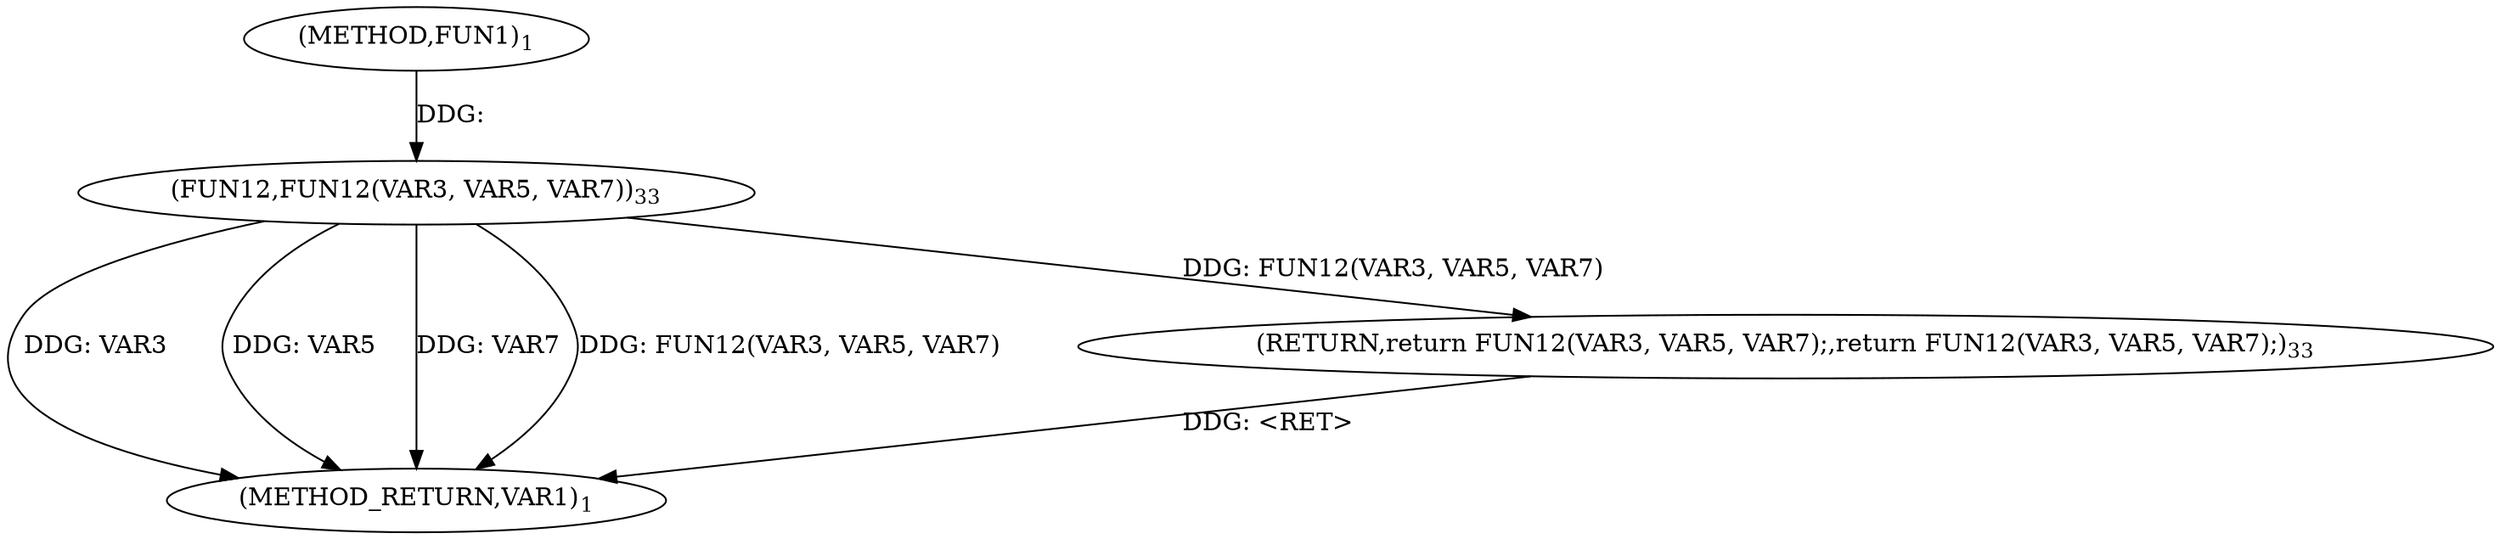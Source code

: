 digraph "FUN1" {  
"8" [label = <(METHOD,FUN1)<SUB>1</SUB>> ]
"15" [label = <(METHOD_RETURN,VAR1)<SUB>1</SUB>> ]
"10" [label = <(RETURN,return FUN12(VAR3, VAR5, VAR7);,return FUN12(VAR3, VAR5, VAR7);)<SUB>33</SUB>> ]
"11" [label = <(FUN12,FUN12(VAR3, VAR5, VAR7))<SUB>33</SUB>> ]
  "10" -> "15"  [ label = "DDG: &lt;RET&gt;"] 
  "11" -> "15"  [ label = "DDG: VAR3"] 
  "11" -> "15"  [ label = "DDG: VAR5"] 
  "11" -> "15"  [ label = "DDG: VAR7"] 
  "11" -> "15"  [ label = "DDG: FUN12(VAR3, VAR5, VAR7)"] 
  "11" -> "10"  [ label = "DDG: FUN12(VAR3, VAR5, VAR7)"] 
  "8" -> "11"  [ label = "DDG: "] 
}
